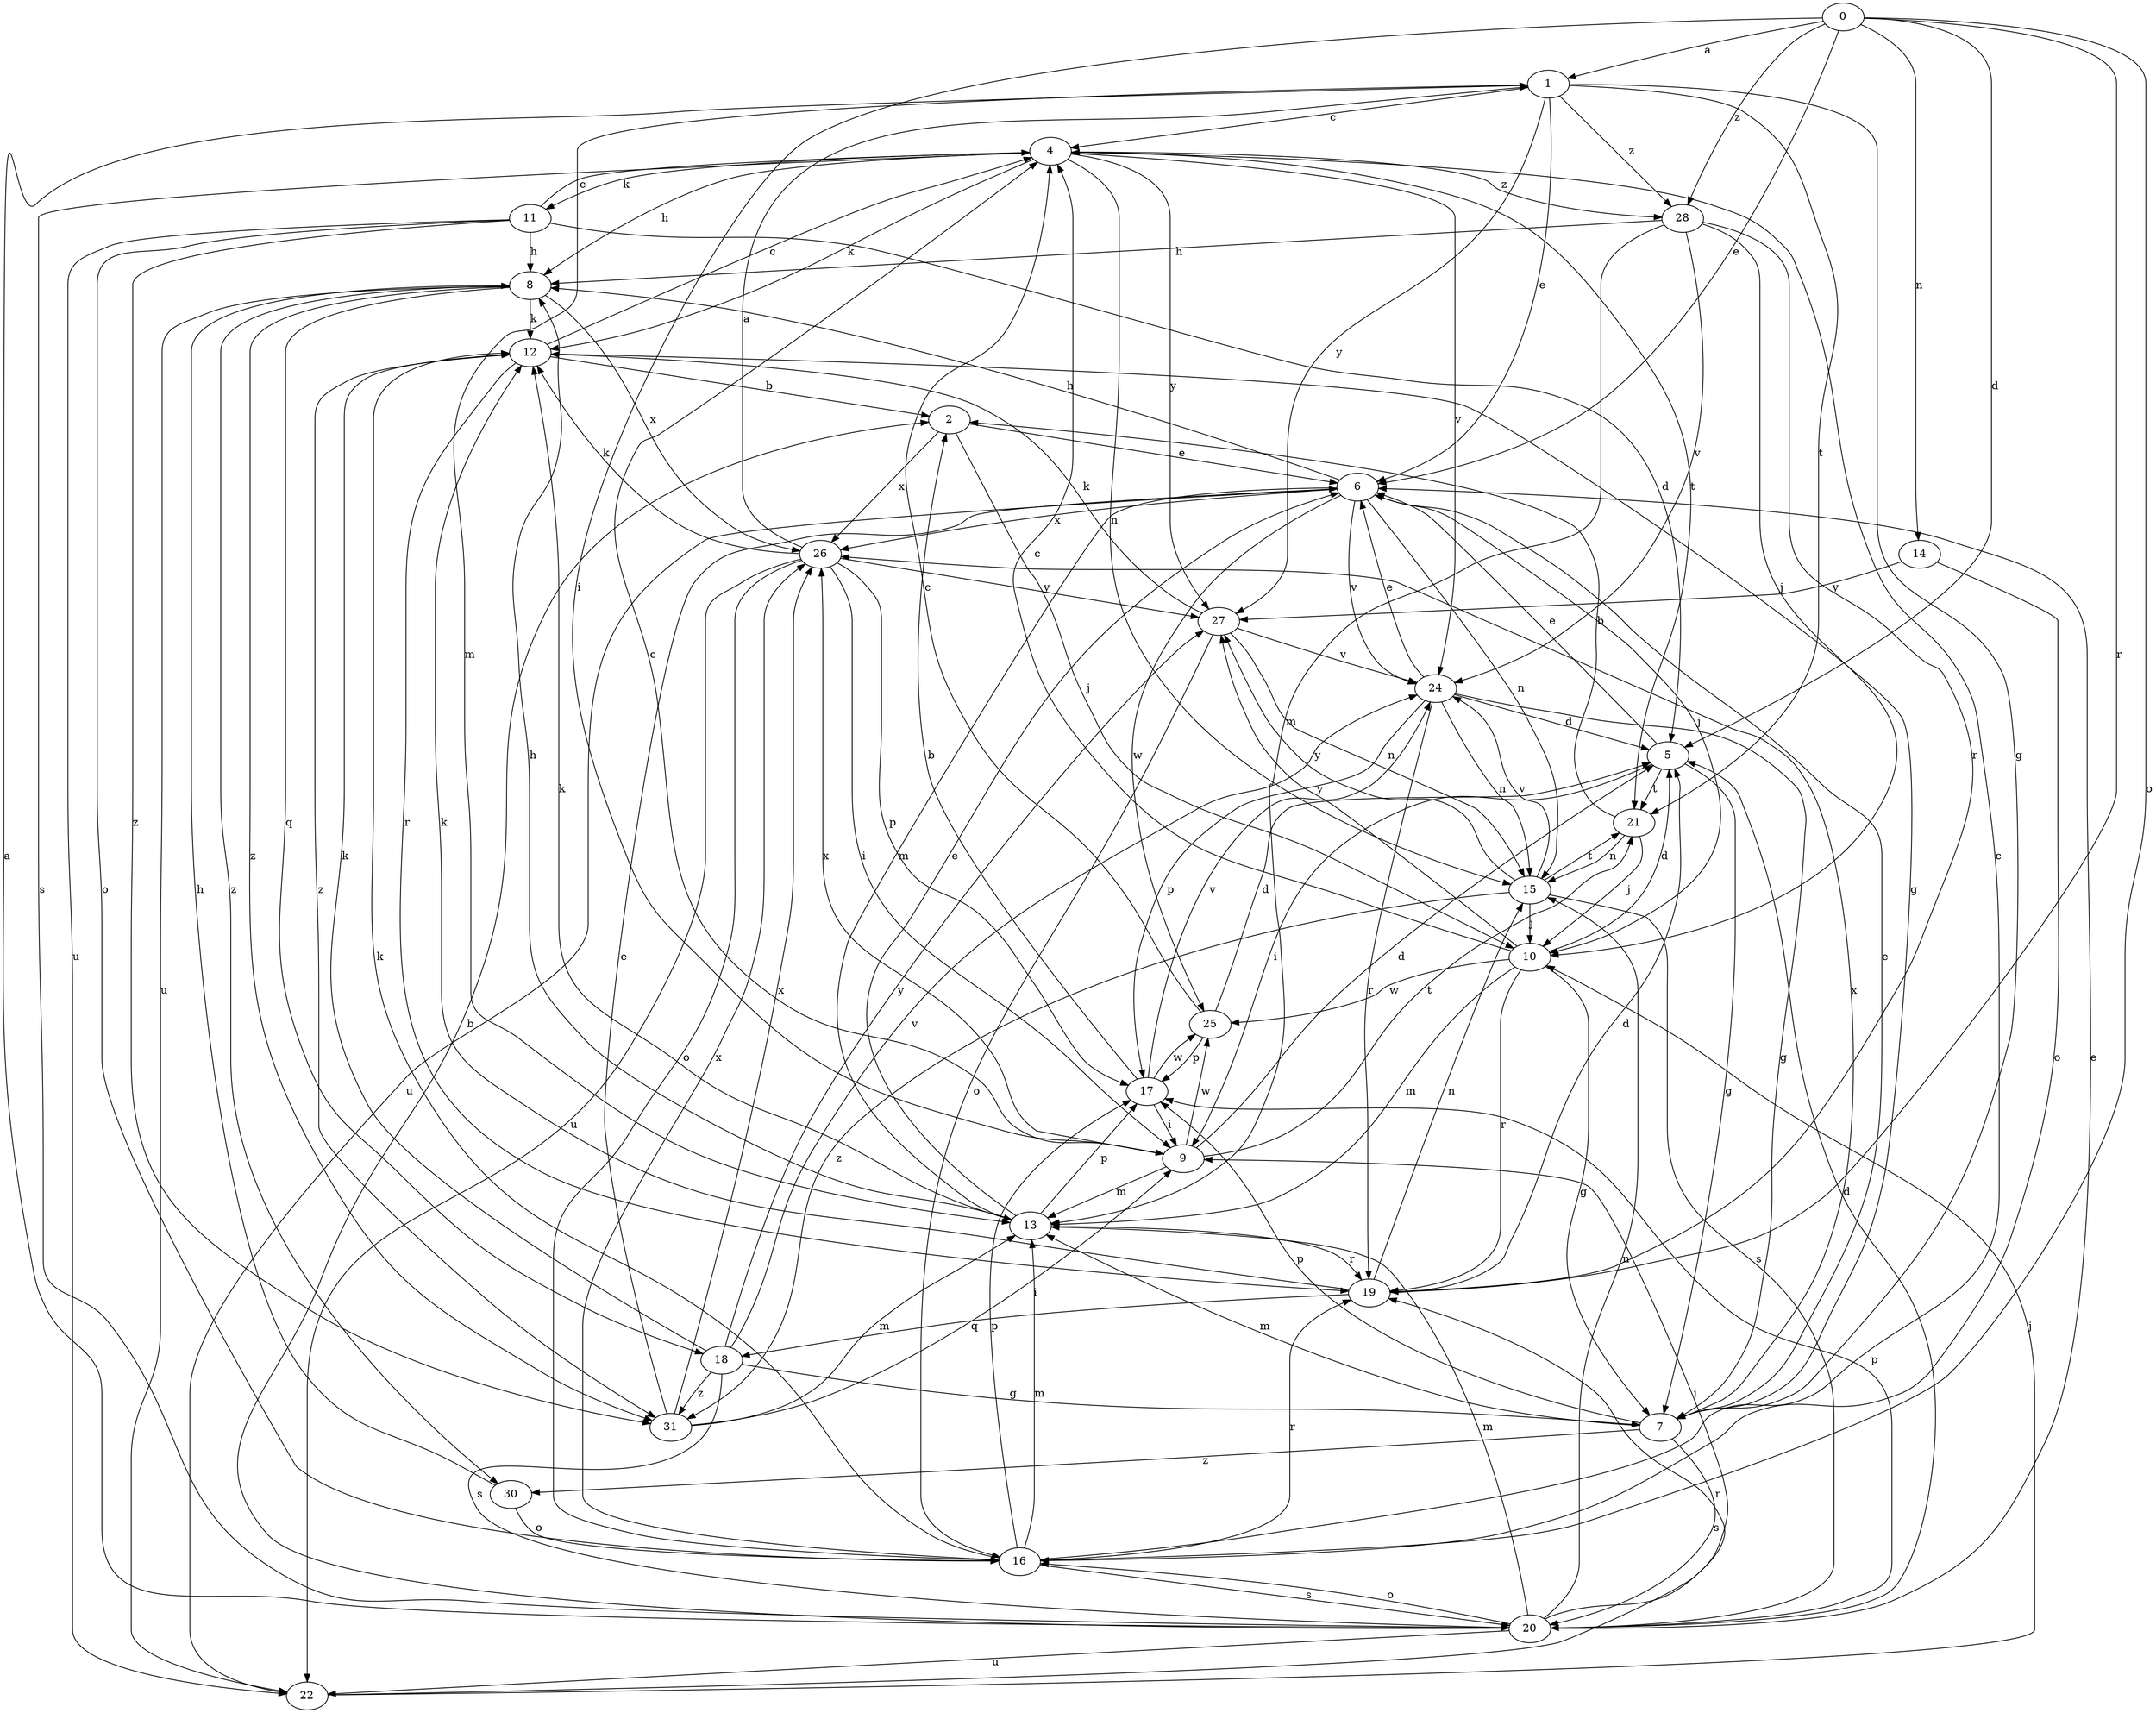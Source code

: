 strict digraph  {
0;
1;
2;
4;
5;
6;
7;
8;
9;
10;
11;
12;
13;
14;
15;
16;
17;
18;
19;
20;
21;
22;
24;
25;
26;
27;
28;
30;
31;
0 -> 1  [label=a];
0 -> 5  [label=d];
0 -> 6  [label=e];
0 -> 9  [label=i];
0 -> 14  [label=n];
0 -> 16  [label=o];
0 -> 19  [label=r];
0 -> 28  [label=z];
1 -> 4  [label=c];
1 -> 6  [label=e];
1 -> 7  [label=g];
1 -> 13  [label=m];
1 -> 21  [label=t];
1 -> 27  [label=y];
1 -> 28  [label=z];
2 -> 6  [label=e];
2 -> 10  [label=j];
2 -> 26  [label=x];
4 -> 8  [label=h];
4 -> 11  [label=k];
4 -> 12  [label=k];
4 -> 15  [label=n];
4 -> 20  [label=s];
4 -> 21  [label=t];
4 -> 24  [label=v];
4 -> 27  [label=y];
4 -> 28  [label=z];
5 -> 6  [label=e];
5 -> 7  [label=g];
5 -> 9  [label=i];
5 -> 21  [label=t];
6 -> 8  [label=h];
6 -> 10  [label=j];
6 -> 13  [label=m];
6 -> 15  [label=n];
6 -> 22  [label=u];
6 -> 24  [label=v];
6 -> 25  [label=w];
6 -> 26  [label=x];
7 -> 6  [label=e];
7 -> 13  [label=m];
7 -> 17  [label=p];
7 -> 20  [label=s];
7 -> 26  [label=x];
7 -> 30  [label=z];
8 -> 12  [label=k];
8 -> 18  [label=q];
8 -> 22  [label=u];
8 -> 26  [label=x];
8 -> 30  [label=z];
8 -> 31  [label=z];
9 -> 4  [label=c];
9 -> 5  [label=d];
9 -> 13  [label=m];
9 -> 21  [label=t];
9 -> 25  [label=w];
9 -> 26  [label=x];
10 -> 4  [label=c];
10 -> 5  [label=d];
10 -> 7  [label=g];
10 -> 13  [label=m];
10 -> 19  [label=r];
10 -> 25  [label=w];
10 -> 27  [label=y];
11 -> 4  [label=c];
11 -> 5  [label=d];
11 -> 8  [label=h];
11 -> 16  [label=o];
11 -> 22  [label=u];
11 -> 31  [label=z];
12 -> 2  [label=b];
12 -> 4  [label=c];
12 -> 7  [label=g];
12 -> 19  [label=r];
12 -> 31  [label=z];
13 -> 6  [label=e];
13 -> 8  [label=h];
13 -> 12  [label=k];
13 -> 17  [label=p];
13 -> 19  [label=r];
14 -> 16  [label=o];
14 -> 27  [label=y];
15 -> 10  [label=j];
15 -> 20  [label=s];
15 -> 21  [label=t];
15 -> 24  [label=v];
15 -> 27  [label=y];
15 -> 31  [label=z];
16 -> 4  [label=c];
16 -> 12  [label=k];
16 -> 13  [label=m];
16 -> 17  [label=p];
16 -> 19  [label=r];
16 -> 20  [label=s];
16 -> 26  [label=x];
17 -> 2  [label=b];
17 -> 9  [label=i];
17 -> 24  [label=v];
17 -> 25  [label=w];
18 -> 7  [label=g];
18 -> 12  [label=k];
18 -> 20  [label=s];
18 -> 24  [label=v];
18 -> 27  [label=y];
18 -> 31  [label=z];
19 -> 5  [label=d];
19 -> 12  [label=k];
19 -> 15  [label=n];
19 -> 18  [label=q];
20 -> 1  [label=a];
20 -> 2  [label=b];
20 -> 5  [label=d];
20 -> 6  [label=e];
20 -> 9  [label=i];
20 -> 13  [label=m];
20 -> 15  [label=n];
20 -> 16  [label=o];
20 -> 17  [label=p];
20 -> 22  [label=u];
21 -> 2  [label=b];
21 -> 10  [label=j];
21 -> 15  [label=n];
22 -> 10  [label=j];
22 -> 19  [label=r];
24 -> 5  [label=d];
24 -> 6  [label=e];
24 -> 7  [label=g];
24 -> 15  [label=n];
24 -> 17  [label=p];
24 -> 19  [label=r];
25 -> 4  [label=c];
25 -> 5  [label=d];
25 -> 17  [label=p];
26 -> 1  [label=a];
26 -> 9  [label=i];
26 -> 12  [label=k];
26 -> 16  [label=o];
26 -> 17  [label=p];
26 -> 22  [label=u];
26 -> 27  [label=y];
27 -> 12  [label=k];
27 -> 15  [label=n];
27 -> 16  [label=o];
27 -> 24  [label=v];
28 -> 8  [label=h];
28 -> 10  [label=j];
28 -> 13  [label=m];
28 -> 19  [label=r];
28 -> 24  [label=v];
30 -> 8  [label=h];
30 -> 16  [label=o];
31 -> 6  [label=e];
31 -> 9  [label=i];
31 -> 13  [label=m];
31 -> 26  [label=x];
}
